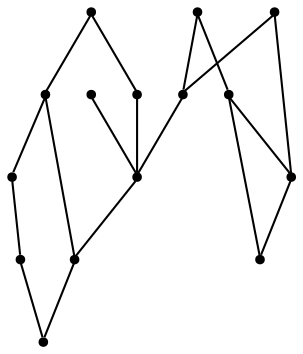 graph {
  node [shape=point,comment="{\"directed\":false,\"doi\":\"10.1007/978-3-540-31843-9_38\",\"figure\":\"7 (2)\"}"]

  v0 [pos="1103.0719930959303,1165.696305169"]
  v1 [pos="1023.9364780159883,1252.893227471246"]
  v2 [pos="1094.5547329215115,1288.4664874606667"]
  v3 [pos="1006.2799668422965,1396.9281853569883"]
  v4 [pos="802.7264466751453,1206.1040899488667"]
  v5 [pos="926.101383085029,1174.5903990003803"]
  v6 [pos="917.7947015806685,1297.3596276177304"]
  v7 [pos="873.7615188953488,1346.4684507581928"]
  v8 [pos="803.7662563590117,1442.1734831068256"]
  v9 [pos="871.0621184593023,1242.0633337232807"]
  v10 [pos="870.8547510901162,1082.1730634901264"]
  v11 [pos="733.5604787427326,1329.8401853773335"]
  v12 [pos="734.8076240007267,1121.999901665582"]
  v13 [pos="667.7201785065407,1038.0886416965066"]
  v14 [pos="667.7201785065407,1246.123920016819"]

  v0 -- v1 [id="-1",pos="1103.0719930959303,1165.696305169 1023.9364780159883,1252.893227471246 1023.9364780159883,1252.893227471246 1023.9364780159883,1252.893227471246"]
  v0 -- v2 [id="-2",pos="1103.0719930959303,1165.696305169 1094.5547329215115,1288.4664874606667 1094.5547329215115,1288.4664874606667 1094.5547329215115,1288.4664874606667"]
  v2 -- v3 [id="-3",pos="1094.5547329215115,1288.4664874606667 1006.2799668422965,1396.9281853569883 1006.2799668422965,1396.9281853569883 1006.2799668422965,1396.9281853569883"]
  v1 -- v4 [id="-4",pos="1023.9364780159883,1252.893227471246 802.7264466751453,1206.1040899488667 802.7264466751453,1206.1040899488667 802.7264466751453,1206.1040899488667"]
  v5 -- v1 [id="-5",pos="926.101383085029,1174.5903990003803 1023.9364780159883,1252.893227471246 1023.9364780159883,1252.893227471246 1023.9364780159883,1252.893227471246"]
  v5 -- v6 [id="-6",pos="926.101383085029,1174.5903990003803 917.7947015806685,1297.3596276177304 917.7947015806685,1297.3596276177304 917.7947015806685,1297.3596276177304"]
  v6 -- v3 [id="-7",pos="917.7947015806685,1297.3596276177304 1006.2799668422965,1396.9281853569883 1006.2799668422965,1396.9281853569883 1006.2799668422965,1396.9281853569883"]
  v6 -- v2 [id="-8",pos="917.7947015806685,1297.3596276177304 1094.5547329215115,1288.4664874606667 1094.5547329215115,1288.4664874606667 1094.5547329215115,1288.4664874606667"]
  v7 -- v8 [id="-9",pos="873.7615188953488,1346.4684507581928 803.7662563590117,1442.1734831068256 803.7662563590117,1442.1734831068256 803.7662563590117,1442.1734831068256"]
  v9 -- v7 [id="-10",pos="871.0621184593023,1242.0633337232807 873.7615188953488,1346.4684507581928 873.7615188953488,1346.4684507581928 873.7615188953488,1346.4684507581928"]
  v10 -- v4 [id="-11",pos="870.8547510901162,1082.1730634901264 802.7264466751453,1206.1040899488667 802.7264466751453,1206.1040899488667 802.7264466751453,1206.1040899488667"]
  v4 -- v11 [id="-12",pos="802.7264466751453,1206.1040899488667 733.5604787427326,1329.8401853773335 733.5604787427326,1329.8401853773335 733.5604787427326,1329.8401853773335"]
  v12 -- v4 [id="-13",pos="734.8076240007267,1121.999901665582 802.7264466751453,1206.1040899488667 802.7264466751453,1206.1040899488667 802.7264466751453,1206.1040899488667"]
  v11 -- v8 [id="-14",pos="733.5604787427326,1329.8401853773335 803.7662563590117,1442.1734831068256 803.7662563590117,1442.1734831068256 803.7662563590117,1442.1734831068256"]
  v13 -- v14 [id="-15",pos="667.7201785065407,1038.0886416965066 667.7201785065407,1246.123920016819 667.7201785065407,1246.123920016819 667.7201785065407,1246.123920016819"]
  v13 -- v12 [id="-16",pos="667.7201785065407,1038.0886416965066 734.8076240007267,1121.999901665582 734.8076240007267,1121.999901665582 734.8076240007267,1121.999901665582"]
  v14 -- v11 [id="-17",pos="667.7201785065407,1246.123920016819 733.5604787427326,1329.8401853773335 733.5604787427326,1329.8401853773335 733.5604787427326,1329.8401853773335"]
  v14 -- v9 [id="-18",pos="667.7201785065407,1246.123920016819 871.0621184593023,1242.0633337232807 871.0621184593023,1242.0633337232807 871.0621184593023,1242.0633337232807"]
}